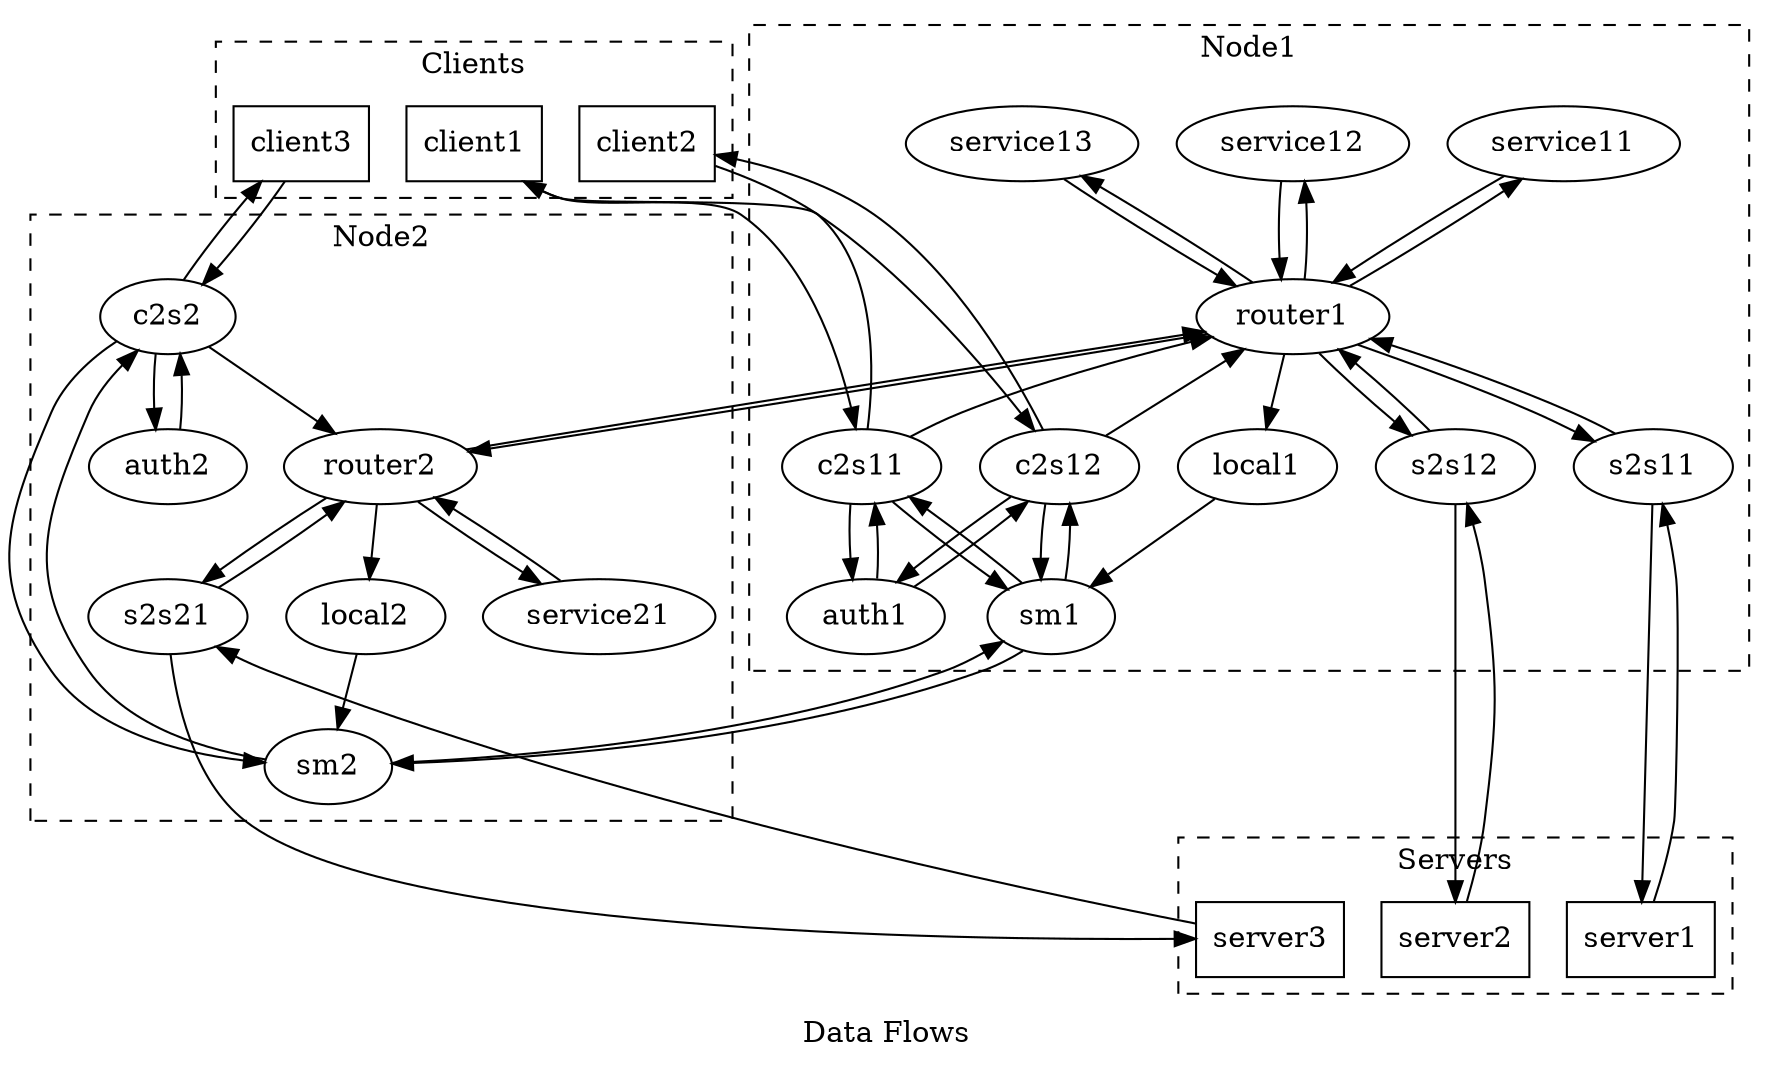 digraph messages {
	//concentrate=true;
	subgraph clusterclients {
		client1 [shape = box];
		client2 [shape = box];
		client3 [shape = box];

		style = dashed;
		label = "Clients";
	}

	subgraph clusternode1 {
		subgraph clusterc2s1 {
			c2s11;
			c2s12;
			style = invis;
		}
		subgraph clusterservices1 {
			service11;
			service12;
			service13;
			style = invis;
		}
		//subgraph clusters2s1 {
			//s2s11;
			//s2s12;
			//style = invis;
		//}
		c2s11     -> auth1;
		c2s12     -> auth1;
		auth1     -> c2s11;
		auth1     -> c2s12;
		c2s11     -> sm1;
		c2s11     -> router1;
		c2s12     -> sm1;
		c2s12     -> router1;
		router1   -> local1;
		router1   -> service11;
		router1   -> service12;
		router1   -> service13;
		router1   -> s2s11;
		router1   -> s2s12;
		service11 -> router1;
		service12 -> router1;
		service13 -> router1;
		s2s11     -> router1;
		s2s12     -> router1;
		local1    -> sm1;
		sm1       -> c2s11;
		sm1       -> c2s12;

		style = dashed;
		label = "Node1";
	}

	subgraph clusternode2 {
		c2s2      -> auth2;
		auth2     -> c2s2;
		c2s2      -> sm2;
		c2s2      -> router2;
		router2   -> local2;
		router2   -> service21;
		router2   -> s2s21;
		service21 -> router2;
		s2s21     -> router2;
		local2    -> sm2;
		sm2       -> c2s2;

		style = dashed;
		label = "Node2";
	}



	subgraph clusterservers {
		server1 [shape = box];
		server2 [shape = box];
		server3 [shape = box];

		style = dashed;
		label = "Servers";
	}


	client1 -> c2s11;
	client2 -> c2s12;
	client3 -> c2s2;
	c2s11 -> client1 [constraint=false];
	c2s12 -> client2 [constraint=false];
	c2s2  -> client3 [constraint=false];

	s2s11 -> server1 [minlen = 2];
	s2s12 -> server2 [minlen = 2];
	s2s21 -> server3 [minlen = 2];
	server1 -> s2s11 [constraint=false];
	server2 -> s2s12 [constraint=false];
	server3 -> s2s21 [constraint=false];

	router1 -> router2;
	router2 -> router1;
	sm1     -> sm2;
	sm2     -> sm1;

	label = "Data Flows";
}
